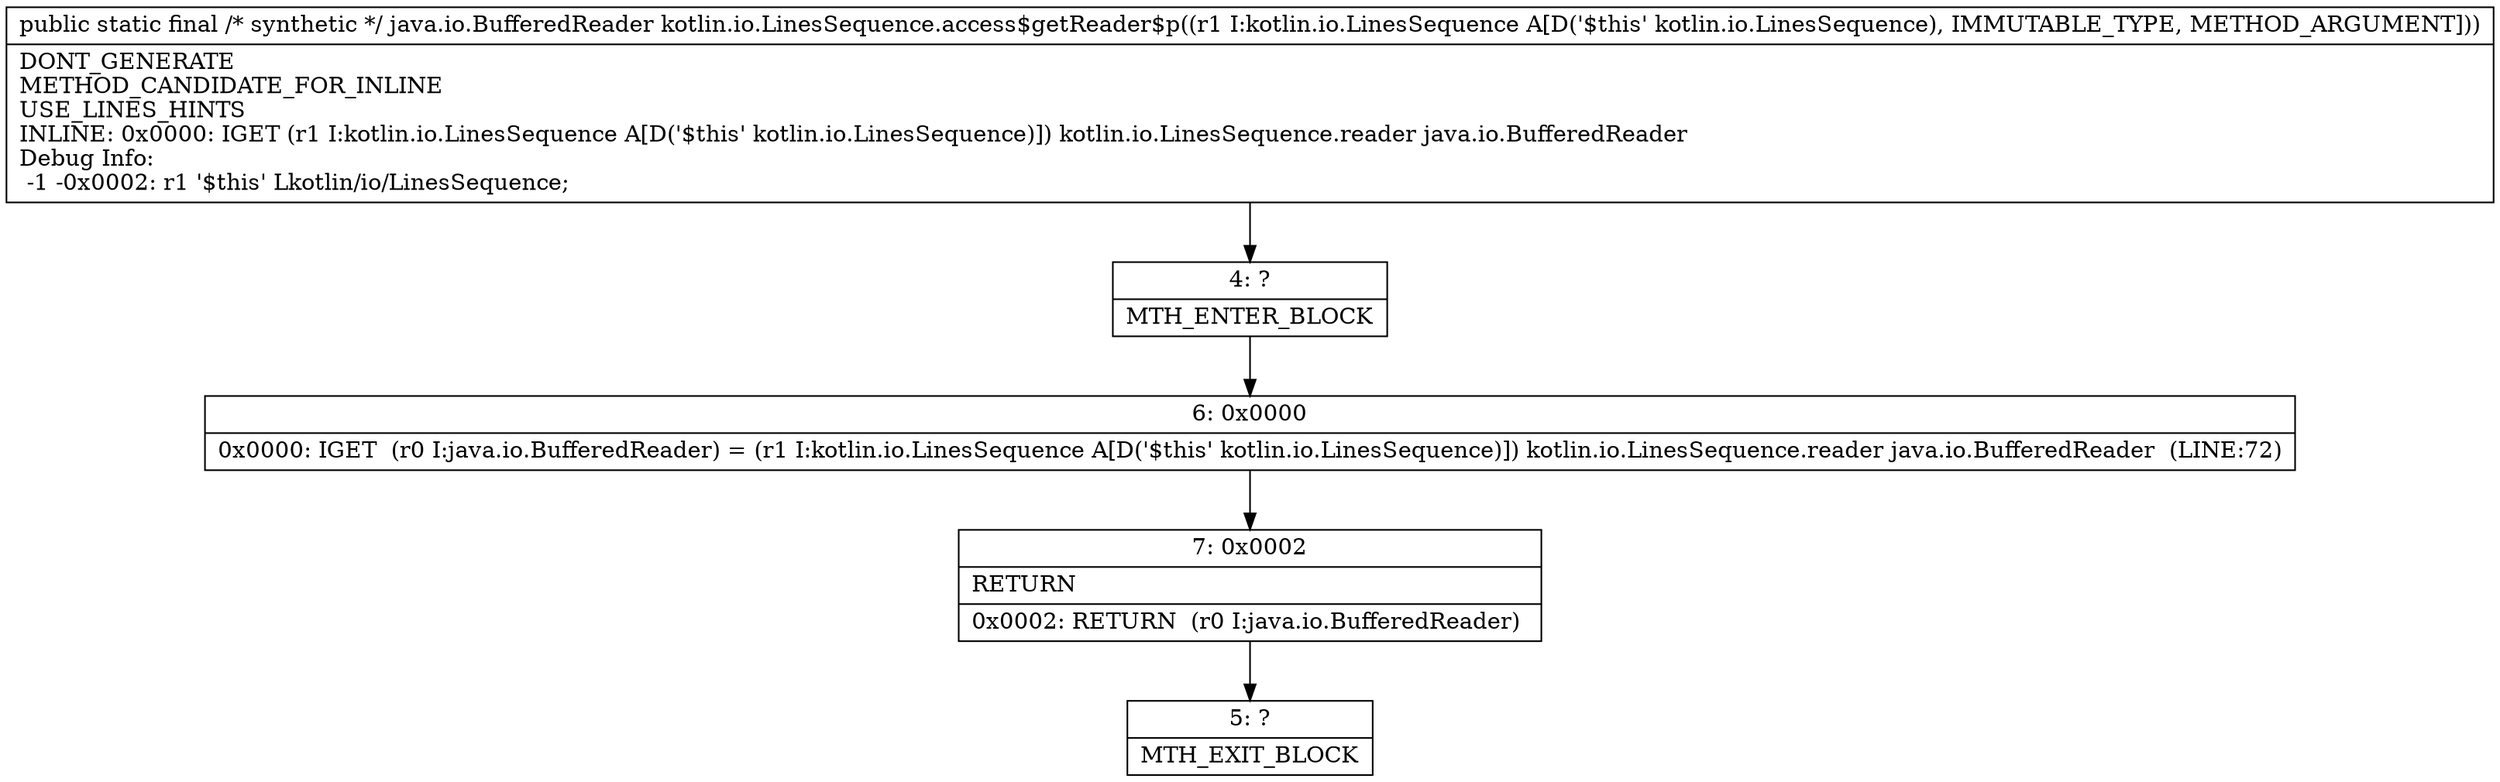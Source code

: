digraph "CFG forkotlin.io.LinesSequence.access$getReader$p(Lkotlin\/io\/LinesSequence;)Ljava\/io\/BufferedReader;" {
Node_4 [shape=record,label="{4\:\ ?|MTH_ENTER_BLOCK\l}"];
Node_6 [shape=record,label="{6\:\ 0x0000|0x0000: IGET  (r0 I:java.io.BufferedReader) = (r1 I:kotlin.io.LinesSequence A[D('$this' kotlin.io.LinesSequence)]) kotlin.io.LinesSequence.reader java.io.BufferedReader  (LINE:72)\l}"];
Node_7 [shape=record,label="{7\:\ 0x0002|RETURN\l|0x0002: RETURN  (r0 I:java.io.BufferedReader) \l}"];
Node_5 [shape=record,label="{5\:\ ?|MTH_EXIT_BLOCK\l}"];
MethodNode[shape=record,label="{public static final \/* synthetic *\/ java.io.BufferedReader kotlin.io.LinesSequence.access$getReader$p((r1 I:kotlin.io.LinesSequence A[D('$this' kotlin.io.LinesSequence), IMMUTABLE_TYPE, METHOD_ARGUMENT]))  | DONT_GENERATE\lMETHOD_CANDIDATE_FOR_INLINE\lUSE_LINES_HINTS\lINLINE: 0x0000: IGET  (r1 I:kotlin.io.LinesSequence A[D('$this' kotlin.io.LinesSequence)]) kotlin.io.LinesSequence.reader java.io.BufferedReader\lDebug Info:\l  \-1 \-0x0002: r1 '$this' Lkotlin\/io\/LinesSequence;\l}"];
MethodNode -> Node_4;Node_4 -> Node_6;
Node_6 -> Node_7;
Node_7 -> Node_5;
}

